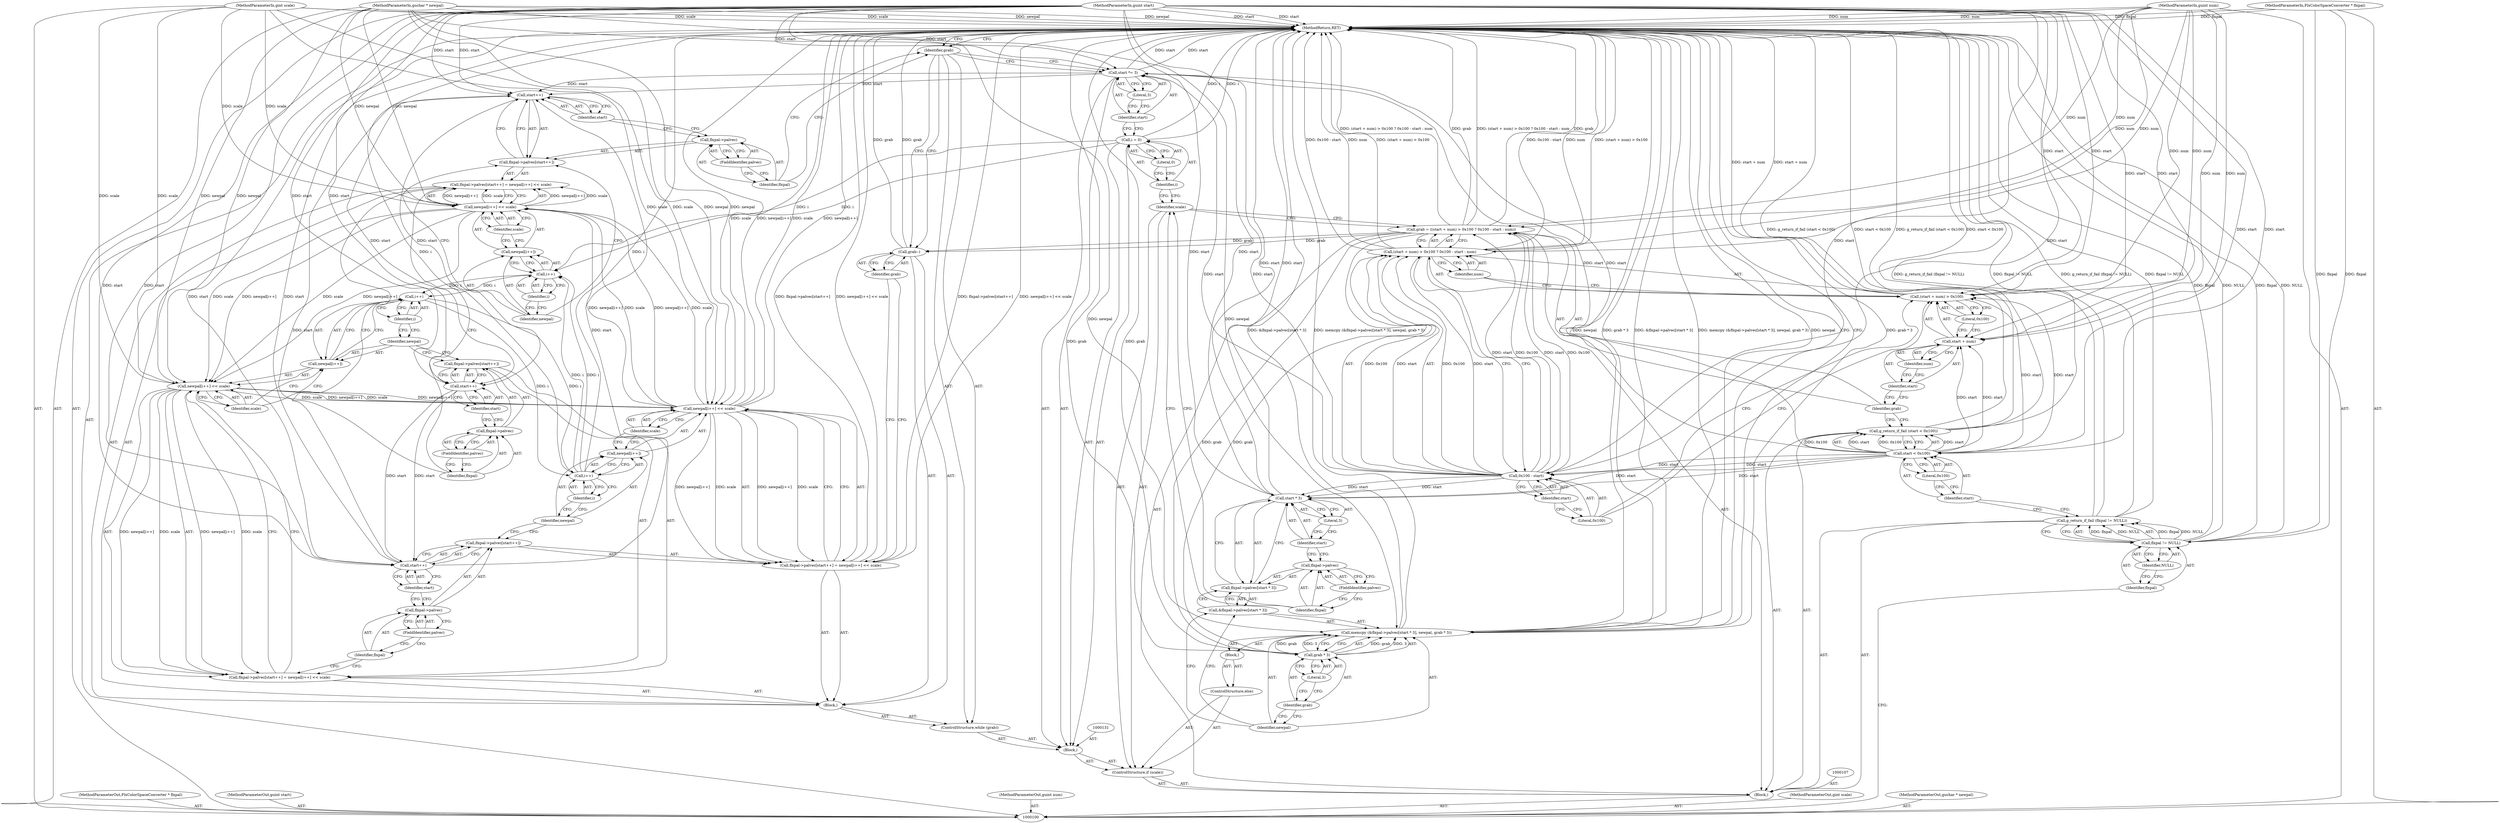 digraph "0_gstreamer_153a8ae752c90d07190ef45803422a4f71ea8bff" {
"1000197" [label="(MethodReturn,RET)"];
"1000101" [label="(MethodParameterIn,FlxColorSpaceConverter * flxpal)"];
"1000289" [label="(MethodParameterOut,FlxColorSpaceConverter * flxpal)"];
"1000102" [label="(MethodParameterIn,guint start)"];
"1000290" [label="(MethodParameterOut,guint start)"];
"1000103" [label="(MethodParameterIn,guint num)"];
"1000291" [label="(MethodParameterOut,guint num)"];
"1000128" [label="(ControlStructure,if (scale))"];
"1000129" [label="(Identifier,scale)"];
"1000134" [label="(Literal,0)"];
"1000130" [label="(Block,)"];
"1000132" [label="(Call,i = 0)"];
"1000133" [label="(Identifier,i)"];
"1000137" [label="(Literal,3)"];
"1000135" [label="(Call,start *= 3)"];
"1000136" [label="(Identifier,start)"];
"1000139" [label="(Identifier,grab)"];
"1000140" [label="(Block,)"];
"1000138" [label="(ControlStructure,while (grab))"];
"1000145" [label="(FieldIdentifier,palvec)"];
"1000146" [label="(Call,start++)"];
"1000147" [label="(Identifier,start)"];
"1000148" [label="(Call,newpal[i++] << scale)"];
"1000149" [label="(Call,newpal[i++])"];
"1000150" [label="(Identifier,newpal)"];
"1000151" [label="(Call,i++)"];
"1000152" [label="(Identifier,i)"];
"1000153" [label="(Identifier,scale)"];
"1000141" [label="(Call,flxpal->palvec[start++] = newpal[i++] << scale)"];
"1000142" [label="(Call,flxpal->palvec[start++])"];
"1000143" [label="(Call,flxpal->palvec)"];
"1000144" [label="(Identifier,flxpal)"];
"1000158" [label="(FieldIdentifier,palvec)"];
"1000159" [label="(Call,start++)"];
"1000160" [label="(Identifier,start)"];
"1000161" [label="(Call,newpal[i++] << scale)"];
"1000162" [label="(Call,newpal[i++])"];
"1000163" [label="(Identifier,newpal)"];
"1000164" [label="(Call,i++)"];
"1000165" [label="(Identifier,i)"];
"1000166" [label="(Identifier,scale)"];
"1000154" [label="(Call,flxpal->palvec[start++] = newpal[i++] << scale)"];
"1000155" [label="(Call,flxpal->palvec[start++])"];
"1000156" [label="(Call,flxpal->palvec)"];
"1000157" [label="(Identifier,flxpal)"];
"1000171" [label="(FieldIdentifier,palvec)"];
"1000172" [label="(Call,start++)"];
"1000173" [label="(Identifier,start)"];
"1000174" [label="(Call,newpal[i++] << scale)"];
"1000175" [label="(Call,newpal[i++])"];
"1000176" [label="(Identifier,newpal)"];
"1000177" [label="(Call,i++)"];
"1000178" [label="(Identifier,i)"];
"1000179" [label="(Identifier,scale)"];
"1000167" [label="(Call,flxpal->palvec[start++] = newpal[i++] << scale)"];
"1000168" [label="(Call,flxpal->palvec[start++])"];
"1000169" [label="(Call,flxpal->palvec)"];
"1000170" [label="(Identifier,flxpal)"];
"1000180" [label="(Call,grab--)"];
"1000181" [label="(Identifier,grab)"];
"1000105" [label="(MethodParameterIn,gint scale)"];
"1000293" [label="(MethodParameterOut,gint scale)"];
"1000104" [label="(MethodParameterIn,guchar * newpal)"];
"1000292" [label="(MethodParameterOut,guchar * newpal)"];
"1000183" [label="(Block,)"];
"1000182" [label="(ControlStructure,else)"];
"1000185" [label="(Call,&flxpal->palvec[start * 3])"];
"1000186" [label="(Call,flxpal->palvec[start * 3])"];
"1000187" [label="(Call,flxpal->palvec)"];
"1000188" [label="(Identifier,flxpal)"];
"1000189" [label="(FieldIdentifier,palvec)"];
"1000190" [label="(Call,start * 3)"];
"1000191" [label="(Identifier,start)"];
"1000192" [label="(Literal,3)"];
"1000193" [label="(Identifier,newpal)"];
"1000194" [label="(Call,grab * 3)"];
"1000195" [label="(Identifier,grab)"];
"1000184" [label="(Call,memcpy (&flxpal->palvec[start * 3], newpal, grab * 3))"];
"1000196" [label="(Literal,3)"];
"1000106" [label="(Block,)"];
"1000108" [label="(Call,g_return_if_fail (flxpal != NULL))"];
"1000109" [label="(Call,flxpal != NULL)"];
"1000110" [label="(Identifier,flxpal)"];
"1000111" [label="(Identifier,NULL)"];
"1000112" [label="(Call,g_return_if_fail (start < 0x100))"];
"1000113" [label="(Call,start < 0x100)"];
"1000114" [label="(Identifier,start)"];
"1000115" [label="(Literal,0x100)"];
"1000118" [label="(Call,(start + num) > 0x100 ? 0x100 - start : num)"];
"1000119" [label="(Call,(start + num) > 0x100)"];
"1000120" [label="(Call,start + num)"];
"1000121" [label="(Identifier,start)"];
"1000122" [label="(Identifier,num)"];
"1000116" [label="(Call,grab = ((start + num) > 0x100 ? 0x100 - start : num))"];
"1000117" [label="(Identifier,grab)"];
"1000123" [label="(Literal,0x100)"];
"1000124" [label="(Call,0x100 - start)"];
"1000125" [label="(Literal,0x100)"];
"1000126" [label="(Identifier,start)"];
"1000127" [label="(Identifier,num)"];
"1000197" -> "1000100"  [label="AST: "];
"1000197" -> "1000139"  [label="CFG: "];
"1000197" -> "1000184"  [label="CFG: "];
"1000167" -> "1000197"  [label="DDG: flxpal->palvec[start++]"];
"1000167" -> "1000197"  [label="DDG: newpal[i++] << scale"];
"1000184" -> "1000197"  [label="DDG: grab * 3"];
"1000184" -> "1000197"  [label="DDG: &flxpal->palvec[start * 3]"];
"1000184" -> "1000197"  [label="DDG: memcpy (&flxpal->palvec[start * 3], newpal, grab * 3)"];
"1000184" -> "1000197"  [label="DDG: newpal"];
"1000108" -> "1000197"  [label="DDG: g_return_if_fail (flxpal != NULL)"];
"1000108" -> "1000197"  [label="DDG: flxpal != NULL"];
"1000105" -> "1000197"  [label="DDG: scale"];
"1000180" -> "1000197"  [label="DDG: grab"];
"1000118" -> "1000197"  [label="DDG: num"];
"1000118" -> "1000197"  [label="DDG: (start + num) > 0x100"];
"1000118" -> "1000197"  [label="DDG: 0x100 - start"];
"1000116" -> "1000197"  [label="DDG: (start + num) > 0x100 ? 0x100 - start : num"];
"1000116" -> "1000197"  [label="DDG: grab"];
"1000135" -> "1000197"  [label="DDG: start"];
"1000177" -> "1000197"  [label="DDG: i"];
"1000174" -> "1000197"  [label="DDG: scale"];
"1000174" -> "1000197"  [label="DDG: newpal[i++]"];
"1000104" -> "1000197"  [label="DDG: newpal"];
"1000194" -> "1000197"  [label="DDG: grab"];
"1000103" -> "1000197"  [label="DDG: num"];
"1000190" -> "1000197"  [label="DDG: start"];
"1000132" -> "1000197"  [label="DDG: i"];
"1000102" -> "1000197"  [label="DDG: start"];
"1000112" -> "1000197"  [label="DDG: g_return_if_fail (start < 0x100)"];
"1000112" -> "1000197"  [label="DDG: start < 0x100"];
"1000101" -> "1000197"  [label="DDG: flxpal"];
"1000109" -> "1000197"  [label="DDG: flxpal"];
"1000109" -> "1000197"  [label="DDG: NULL"];
"1000119" -> "1000197"  [label="DDG: start + num"];
"1000172" -> "1000197"  [label="DDG: start"];
"1000101" -> "1000100"  [label="AST: "];
"1000101" -> "1000197"  [label="DDG: flxpal"];
"1000101" -> "1000109"  [label="DDG: flxpal"];
"1000289" -> "1000100"  [label="AST: "];
"1000102" -> "1000100"  [label="AST: "];
"1000102" -> "1000197"  [label="DDG: start"];
"1000102" -> "1000113"  [label="DDG: start"];
"1000102" -> "1000119"  [label="DDG: start"];
"1000102" -> "1000120"  [label="DDG: start"];
"1000102" -> "1000124"  [label="DDG: start"];
"1000102" -> "1000135"  [label="DDG: start"];
"1000102" -> "1000146"  [label="DDG: start"];
"1000102" -> "1000159"  [label="DDG: start"];
"1000102" -> "1000172"  [label="DDG: start"];
"1000102" -> "1000190"  [label="DDG: start"];
"1000290" -> "1000100"  [label="AST: "];
"1000103" -> "1000100"  [label="AST: "];
"1000103" -> "1000197"  [label="DDG: num"];
"1000103" -> "1000116"  [label="DDG: num"];
"1000103" -> "1000119"  [label="DDG: num"];
"1000103" -> "1000120"  [label="DDG: num"];
"1000103" -> "1000118"  [label="DDG: num"];
"1000291" -> "1000100"  [label="AST: "];
"1000128" -> "1000106"  [label="AST: "];
"1000129" -> "1000128"  [label="AST: "];
"1000130" -> "1000128"  [label="AST: "];
"1000182" -> "1000128"  [label="AST: "];
"1000129" -> "1000128"  [label="AST: "];
"1000129" -> "1000116"  [label="CFG: "];
"1000133" -> "1000129"  [label="CFG: "];
"1000188" -> "1000129"  [label="CFG: "];
"1000134" -> "1000132"  [label="AST: "];
"1000134" -> "1000133"  [label="CFG: "];
"1000132" -> "1000134"  [label="CFG: "];
"1000130" -> "1000128"  [label="AST: "];
"1000131" -> "1000130"  [label="AST: "];
"1000132" -> "1000130"  [label="AST: "];
"1000135" -> "1000130"  [label="AST: "];
"1000138" -> "1000130"  [label="AST: "];
"1000132" -> "1000130"  [label="AST: "];
"1000132" -> "1000134"  [label="CFG: "];
"1000133" -> "1000132"  [label="AST: "];
"1000134" -> "1000132"  [label="AST: "];
"1000136" -> "1000132"  [label="CFG: "];
"1000132" -> "1000197"  [label="DDG: i"];
"1000132" -> "1000151"  [label="DDG: i"];
"1000133" -> "1000132"  [label="AST: "];
"1000133" -> "1000129"  [label="CFG: "];
"1000134" -> "1000133"  [label="CFG: "];
"1000137" -> "1000135"  [label="AST: "];
"1000137" -> "1000136"  [label="CFG: "];
"1000135" -> "1000137"  [label="CFG: "];
"1000135" -> "1000130"  [label="AST: "];
"1000135" -> "1000137"  [label="CFG: "];
"1000136" -> "1000135"  [label="AST: "];
"1000137" -> "1000135"  [label="AST: "];
"1000139" -> "1000135"  [label="CFG: "];
"1000135" -> "1000197"  [label="DDG: start"];
"1000124" -> "1000135"  [label="DDG: start"];
"1000102" -> "1000135"  [label="DDG: start"];
"1000113" -> "1000135"  [label="DDG: start"];
"1000135" -> "1000146"  [label="DDG: start"];
"1000136" -> "1000135"  [label="AST: "];
"1000136" -> "1000132"  [label="CFG: "];
"1000137" -> "1000136"  [label="CFG: "];
"1000139" -> "1000138"  [label="AST: "];
"1000139" -> "1000180"  [label="CFG: "];
"1000139" -> "1000135"  [label="CFG: "];
"1000144" -> "1000139"  [label="CFG: "];
"1000197" -> "1000139"  [label="CFG: "];
"1000140" -> "1000138"  [label="AST: "];
"1000141" -> "1000140"  [label="AST: "];
"1000154" -> "1000140"  [label="AST: "];
"1000167" -> "1000140"  [label="AST: "];
"1000180" -> "1000140"  [label="AST: "];
"1000138" -> "1000130"  [label="AST: "];
"1000139" -> "1000138"  [label="AST: "];
"1000140" -> "1000138"  [label="AST: "];
"1000145" -> "1000143"  [label="AST: "];
"1000145" -> "1000144"  [label="CFG: "];
"1000143" -> "1000145"  [label="CFG: "];
"1000146" -> "1000142"  [label="AST: "];
"1000146" -> "1000147"  [label="CFG: "];
"1000147" -> "1000146"  [label="AST: "];
"1000142" -> "1000146"  [label="CFG: "];
"1000172" -> "1000146"  [label="DDG: start"];
"1000135" -> "1000146"  [label="DDG: start"];
"1000102" -> "1000146"  [label="DDG: start"];
"1000146" -> "1000159"  [label="DDG: start"];
"1000147" -> "1000146"  [label="AST: "];
"1000147" -> "1000143"  [label="CFG: "];
"1000146" -> "1000147"  [label="CFG: "];
"1000148" -> "1000141"  [label="AST: "];
"1000148" -> "1000153"  [label="CFG: "];
"1000149" -> "1000148"  [label="AST: "];
"1000153" -> "1000148"  [label="AST: "];
"1000141" -> "1000148"  [label="CFG: "];
"1000148" -> "1000141"  [label="DDG: newpal[i++]"];
"1000148" -> "1000141"  [label="DDG: scale"];
"1000174" -> "1000148"  [label="DDG: newpal[i++]"];
"1000174" -> "1000148"  [label="DDG: scale"];
"1000104" -> "1000148"  [label="DDG: newpal"];
"1000105" -> "1000148"  [label="DDG: scale"];
"1000148" -> "1000161"  [label="DDG: newpal[i++]"];
"1000148" -> "1000161"  [label="DDG: scale"];
"1000149" -> "1000148"  [label="AST: "];
"1000149" -> "1000151"  [label="CFG: "];
"1000150" -> "1000149"  [label="AST: "];
"1000151" -> "1000149"  [label="AST: "];
"1000153" -> "1000149"  [label="CFG: "];
"1000150" -> "1000149"  [label="AST: "];
"1000150" -> "1000142"  [label="CFG: "];
"1000152" -> "1000150"  [label="CFG: "];
"1000151" -> "1000149"  [label="AST: "];
"1000151" -> "1000152"  [label="CFG: "];
"1000152" -> "1000151"  [label="AST: "];
"1000149" -> "1000151"  [label="CFG: "];
"1000177" -> "1000151"  [label="DDG: i"];
"1000132" -> "1000151"  [label="DDG: i"];
"1000151" -> "1000164"  [label="DDG: i"];
"1000152" -> "1000151"  [label="AST: "];
"1000152" -> "1000150"  [label="CFG: "];
"1000151" -> "1000152"  [label="CFG: "];
"1000153" -> "1000148"  [label="AST: "];
"1000153" -> "1000149"  [label="CFG: "];
"1000148" -> "1000153"  [label="CFG: "];
"1000141" -> "1000140"  [label="AST: "];
"1000141" -> "1000148"  [label="CFG: "];
"1000142" -> "1000141"  [label="AST: "];
"1000148" -> "1000141"  [label="AST: "];
"1000157" -> "1000141"  [label="CFG: "];
"1000148" -> "1000141"  [label="DDG: newpal[i++]"];
"1000148" -> "1000141"  [label="DDG: scale"];
"1000142" -> "1000141"  [label="AST: "];
"1000142" -> "1000146"  [label="CFG: "];
"1000143" -> "1000142"  [label="AST: "];
"1000146" -> "1000142"  [label="AST: "];
"1000150" -> "1000142"  [label="CFG: "];
"1000143" -> "1000142"  [label="AST: "];
"1000143" -> "1000145"  [label="CFG: "];
"1000144" -> "1000143"  [label="AST: "];
"1000145" -> "1000143"  [label="AST: "];
"1000147" -> "1000143"  [label="CFG: "];
"1000144" -> "1000143"  [label="AST: "];
"1000144" -> "1000139"  [label="CFG: "];
"1000145" -> "1000144"  [label="CFG: "];
"1000158" -> "1000156"  [label="AST: "];
"1000158" -> "1000157"  [label="CFG: "];
"1000156" -> "1000158"  [label="CFG: "];
"1000159" -> "1000155"  [label="AST: "];
"1000159" -> "1000160"  [label="CFG: "];
"1000160" -> "1000159"  [label="AST: "];
"1000155" -> "1000159"  [label="CFG: "];
"1000146" -> "1000159"  [label="DDG: start"];
"1000102" -> "1000159"  [label="DDG: start"];
"1000159" -> "1000172"  [label="DDG: start"];
"1000160" -> "1000159"  [label="AST: "];
"1000160" -> "1000156"  [label="CFG: "];
"1000159" -> "1000160"  [label="CFG: "];
"1000161" -> "1000154"  [label="AST: "];
"1000161" -> "1000166"  [label="CFG: "];
"1000162" -> "1000161"  [label="AST: "];
"1000166" -> "1000161"  [label="AST: "];
"1000154" -> "1000161"  [label="CFG: "];
"1000161" -> "1000154"  [label="DDG: newpal[i++]"];
"1000161" -> "1000154"  [label="DDG: scale"];
"1000148" -> "1000161"  [label="DDG: newpal[i++]"];
"1000148" -> "1000161"  [label="DDG: scale"];
"1000104" -> "1000161"  [label="DDG: newpal"];
"1000105" -> "1000161"  [label="DDG: scale"];
"1000161" -> "1000174"  [label="DDG: newpal[i++]"];
"1000161" -> "1000174"  [label="DDG: scale"];
"1000162" -> "1000161"  [label="AST: "];
"1000162" -> "1000164"  [label="CFG: "];
"1000163" -> "1000162"  [label="AST: "];
"1000164" -> "1000162"  [label="AST: "];
"1000166" -> "1000162"  [label="CFG: "];
"1000163" -> "1000162"  [label="AST: "];
"1000163" -> "1000155"  [label="CFG: "];
"1000165" -> "1000163"  [label="CFG: "];
"1000164" -> "1000162"  [label="AST: "];
"1000164" -> "1000165"  [label="CFG: "];
"1000165" -> "1000164"  [label="AST: "];
"1000162" -> "1000164"  [label="CFG: "];
"1000151" -> "1000164"  [label="DDG: i"];
"1000164" -> "1000177"  [label="DDG: i"];
"1000165" -> "1000164"  [label="AST: "];
"1000165" -> "1000163"  [label="CFG: "];
"1000164" -> "1000165"  [label="CFG: "];
"1000166" -> "1000161"  [label="AST: "];
"1000166" -> "1000162"  [label="CFG: "];
"1000161" -> "1000166"  [label="CFG: "];
"1000154" -> "1000140"  [label="AST: "];
"1000154" -> "1000161"  [label="CFG: "];
"1000155" -> "1000154"  [label="AST: "];
"1000161" -> "1000154"  [label="AST: "];
"1000170" -> "1000154"  [label="CFG: "];
"1000161" -> "1000154"  [label="DDG: newpal[i++]"];
"1000161" -> "1000154"  [label="DDG: scale"];
"1000155" -> "1000154"  [label="AST: "];
"1000155" -> "1000159"  [label="CFG: "];
"1000156" -> "1000155"  [label="AST: "];
"1000159" -> "1000155"  [label="AST: "];
"1000163" -> "1000155"  [label="CFG: "];
"1000156" -> "1000155"  [label="AST: "];
"1000156" -> "1000158"  [label="CFG: "];
"1000157" -> "1000156"  [label="AST: "];
"1000158" -> "1000156"  [label="AST: "];
"1000160" -> "1000156"  [label="CFG: "];
"1000157" -> "1000156"  [label="AST: "];
"1000157" -> "1000141"  [label="CFG: "];
"1000158" -> "1000157"  [label="CFG: "];
"1000171" -> "1000169"  [label="AST: "];
"1000171" -> "1000170"  [label="CFG: "];
"1000169" -> "1000171"  [label="CFG: "];
"1000172" -> "1000168"  [label="AST: "];
"1000172" -> "1000173"  [label="CFG: "];
"1000173" -> "1000172"  [label="AST: "];
"1000168" -> "1000172"  [label="CFG: "];
"1000172" -> "1000197"  [label="DDG: start"];
"1000172" -> "1000146"  [label="DDG: start"];
"1000159" -> "1000172"  [label="DDG: start"];
"1000102" -> "1000172"  [label="DDG: start"];
"1000173" -> "1000172"  [label="AST: "];
"1000173" -> "1000169"  [label="CFG: "];
"1000172" -> "1000173"  [label="CFG: "];
"1000174" -> "1000167"  [label="AST: "];
"1000174" -> "1000179"  [label="CFG: "];
"1000175" -> "1000174"  [label="AST: "];
"1000179" -> "1000174"  [label="AST: "];
"1000167" -> "1000174"  [label="CFG: "];
"1000174" -> "1000197"  [label="DDG: scale"];
"1000174" -> "1000197"  [label="DDG: newpal[i++]"];
"1000174" -> "1000148"  [label="DDG: newpal[i++]"];
"1000174" -> "1000148"  [label="DDG: scale"];
"1000174" -> "1000167"  [label="DDG: newpal[i++]"];
"1000174" -> "1000167"  [label="DDG: scale"];
"1000161" -> "1000174"  [label="DDG: newpal[i++]"];
"1000161" -> "1000174"  [label="DDG: scale"];
"1000104" -> "1000174"  [label="DDG: newpal"];
"1000105" -> "1000174"  [label="DDG: scale"];
"1000175" -> "1000174"  [label="AST: "];
"1000175" -> "1000177"  [label="CFG: "];
"1000176" -> "1000175"  [label="AST: "];
"1000177" -> "1000175"  [label="AST: "];
"1000179" -> "1000175"  [label="CFG: "];
"1000176" -> "1000175"  [label="AST: "];
"1000176" -> "1000168"  [label="CFG: "];
"1000178" -> "1000176"  [label="CFG: "];
"1000177" -> "1000175"  [label="AST: "];
"1000177" -> "1000178"  [label="CFG: "];
"1000178" -> "1000177"  [label="AST: "];
"1000175" -> "1000177"  [label="CFG: "];
"1000177" -> "1000197"  [label="DDG: i"];
"1000177" -> "1000151"  [label="DDG: i"];
"1000164" -> "1000177"  [label="DDG: i"];
"1000178" -> "1000177"  [label="AST: "];
"1000178" -> "1000176"  [label="CFG: "];
"1000177" -> "1000178"  [label="CFG: "];
"1000179" -> "1000174"  [label="AST: "];
"1000179" -> "1000175"  [label="CFG: "];
"1000174" -> "1000179"  [label="CFG: "];
"1000167" -> "1000140"  [label="AST: "];
"1000167" -> "1000174"  [label="CFG: "];
"1000168" -> "1000167"  [label="AST: "];
"1000174" -> "1000167"  [label="AST: "];
"1000181" -> "1000167"  [label="CFG: "];
"1000167" -> "1000197"  [label="DDG: flxpal->palvec[start++]"];
"1000167" -> "1000197"  [label="DDG: newpal[i++] << scale"];
"1000174" -> "1000167"  [label="DDG: newpal[i++]"];
"1000174" -> "1000167"  [label="DDG: scale"];
"1000168" -> "1000167"  [label="AST: "];
"1000168" -> "1000172"  [label="CFG: "];
"1000169" -> "1000168"  [label="AST: "];
"1000172" -> "1000168"  [label="AST: "];
"1000176" -> "1000168"  [label="CFG: "];
"1000169" -> "1000168"  [label="AST: "];
"1000169" -> "1000171"  [label="CFG: "];
"1000170" -> "1000169"  [label="AST: "];
"1000171" -> "1000169"  [label="AST: "];
"1000173" -> "1000169"  [label="CFG: "];
"1000170" -> "1000169"  [label="AST: "];
"1000170" -> "1000154"  [label="CFG: "];
"1000171" -> "1000170"  [label="CFG: "];
"1000180" -> "1000140"  [label="AST: "];
"1000180" -> "1000181"  [label="CFG: "];
"1000181" -> "1000180"  [label="AST: "];
"1000139" -> "1000180"  [label="CFG: "];
"1000180" -> "1000197"  [label="DDG: grab"];
"1000116" -> "1000180"  [label="DDG: grab"];
"1000181" -> "1000180"  [label="AST: "];
"1000181" -> "1000167"  [label="CFG: "];
"1000180" -> "1000181"  [label="CFG: "];
"1000105" -> "1000100"  [label="AST: "];
"1000105" -> "1000197"  [label="DDG: scale"];
"1000105" -> "1000148"  [label="DDG: scale"];
"1000105" -> "1000161"  [label="DDG: scale"];
"1000105" -> "1000174"  [label="DDG: scale"];
"1000293" -> "1000100"  [label="AST: "];
"1000104" -> "1000100"  [label="AST: "];
"1000104" -> "1000197"  [label="DDG: newpal"];
"1000104" -> "1000148"  [label="DDG: newpal"];
"1000104" -> "1000161"  [label="DDG: newpal"];
"1000104" -> "1000174"  [label="DDG: newpal"];
"1000104" -> "1000184"  [label="DDG: newpal"];
"1000292" -> "1000100"  [label="AST: "];
"1000183" -> "1000182"  [label="AST: "];
"1000184" -> "1000183"  [label="AST: "];
"1000182" -> "1000128"  [label="AST: "];
"1000183" -> "1000182"  [label="AST: "];
"1000185" -> "1000184"  [label="AST: "];
"1000185" -> "1000186"  [label="CFG: "];
"1000186" -> "1000185"  [label="AST: "];
"1000193" -> "1000185"  [label="CFG: "];
"1000186" -> "1000185"  [label="AST: "];
"1000186" -> "1000190"  [label="CFG: "];
"1000187" -> "1000186"  [label="AST: "];
"1000190" -> "1000186"  [label="AST: "];
"1000185" -> "1000186"  [label="CFG: "];
"1000187" -> "1000186"  [label="AST: "];
"1000187" -> "1000189"  [label="CFG: "];
"1000188" -> "1000187"  [label="AST: "];
"1000189" -> "1000187"  [label="AST: "];
"1000191" -> "1000187"  [label="CFG: "];
"1000188" -> "1000187"  [label="AST: "];
"1000188" -> "1000129"  [label="CFG: "];
"1000189" -> "1000188"  [label="CFG: "];
"1000189" -> "1000187"  [label="AST: "];
"1000189" -> "1000188"  [label="CFG: "];
"1000187" -> "1000189"  [label="CFG: "];
"1000190" -> "1000186"  [label="AST: "];
"1000190" -> "1000192"  [label="CFG: "];
"1000191" -> "1000190"  [label="AST: "];
"1000192" -> "1000190"  [label="AST: "];
"1000186" -> "1000190"  [label="CFG: "];
"1000190" -> "1000197"  [label="DDG: start"];
"1000124" -> "1000190"  [label="DDG: start"];
"1000102" -> "1000190"  [label="DDG: start"];
"1000113" -> "1000190"  [label="DDG: start"];
"1000191" -> "1000190"  [label="AST: "];
"1000191" -> "1000187"  [label="CFG: "];
"1000192" -> "1000191"  [label="CFG: "];
"1000192" -> "1000190"  [label="AST: "];
"1000192" -> "1000191"  [label="CFG: "];
"1000190" -> "1000192"  [label="CFG: "];
"1000193" -> "1000184"  [label="AST: "];
"1000193" -> "1000185"  [label="CFG: "];
"1000195" -> "1000193"  [label="CFG: "];
"1000194" -> "1000184"  [label="AST: "];
"1000194" -> "1000196"  [label="CFG: "];
"1000195" -> "1000194"  [label="AST: "];
"1000196" -> "1000194"  [label="AST: "];
"1000184" -> "1000194"  [label="CFG: "];
"1000194" -> "1000197"  [label="DDG: grab"];
"1000194" -> "1000184"  [label="DDG: grab"];
"1000194" -> "1000184"  [label="DDG: 3"];
"1000116" -> "1000194"  [label="DDG: grab"];
"1000195" -> "1000194"  [label="AST: "];
"1000195" -> "1000193"  [label="CFG: "];
"1000196" -> "1000195"  [label="CFG: "];
"1000184" -> "1000183"  [label="AST: "];
"1000184" -> "1000194"  [label="CFG: "];
"1000185" -> "1000184"  [label="AST: "];
"1000193" -> "1000184"  [label="AST: "];
"1000194" -> "1000184"  [label="AST: "];
"1000197" -> "1000184"  [label="CFG: "];
"1000184" -> "1000197"  [label="DDG: grab * 3"];
"1000184" -> "1000197"  [label="DDG: &flxpal->palvec[start * 3]"];
"1000184" -> "1000197"  [label="DDG: memcpy (&flxpal->palvec[start * 3], newpal, grab * 3)"];
"1000184" -> "1000197"  [label="DDG: newpal"];
"1000104" -> "1000184"  [label="DDG: newpal"];
"1000194" -> "1000184"  [label="DDG: grab"];
"1000194" -> "1000184"  [label="DDG: 3"];
"1000196" -> "1000194"  [label="AST: "];
"1000196" -> "1000195"  [label="CFG: "];
"1000194" -> "1000196"  [label="CFG: "];
"1000106" -> "1000100"  [label="AST: "];
"1000107" -> "1000106"  [label="AST: "];
"1000108" -> "1000106"  [label="AST: "];
"1000112" -> "1000106"  [label="AST: "];
"1000116" -> "1000106"  [label="AST: "];
"1000128" -> "1000106"  [label="AST: "];
"1000108" -> "1000106"  [label="AST: "];
"1000108" -> "1000109"  [label="CFG: "];
"1000109" -> "1000108"  [label="AST: "];
"1000114" -> "1000108"  [label="CFG: "];
"1000108" -> "1000197"  [label="DDG: g_return_if_fail (flxpal != NULL)"];
"1000108" -> "1000197"  [label="DDG: flxpal != NULL"];
"1000109" -> "1000108"  [label="DDG: flxpal"];
"1000109" -> "1000108"  [label="DDG: NULL"];
"1000109" -> "1000108"  [label="AST: "];
"1000109" -> "1000111"  [label="CFG: "];
"1000110" -> "1000109"  [label="AST: "];
"1000111" -> "1000109"  [label="AST: "];
"1000108" -> "1000109"  [label="CFG: "];
"1000109" -> "1000197"  [label="DDG: flxpal"];
"1000109" -> "1000197"  [label="DDG: NULL"];
"1000109" -> "1000108"  [label="DDG: flxpal"];
"1000109" -> "1000108"  [label="DDG: NULL"];
"1000101" -> "1000109"  [label="DDG: flxpal"];
"1000110" -> "1000109"  [label="AST: "];
"1000110" -> "1000100"  [label="CFG: "];
"1000111" -> "1000110"  [label="CFG: "];
"1000111" -> "1000109"  [label="AST: "];
"1000111" -> "1000110"  [label="CFG: "];
"1000109" -> "1000111"  [label="CFG: "];
"1000112" -> "1000106"  [label="AST: "];
"1000112" -> "1000113"  [label="CFG: "];
"1000113" -> "1000112"  [label="AST: "];
"1000117" -> "1000112"  [label="CFG: "];
"1000112" -> "1000197"  [label="DDG: g_return_if_fail (start < 0x100)"];
"1000112" -> "1000197"  [label="DDG: start < 0x100"];
"1000113" -> "1000112"  [label="DDG: start"];
"1000113" -> "1000112"  [label="DDG: 0x100"];
"1000113" -> "1000112"  [label="AST: "];
"1000113" -> "1000115"  [label="CFG: "];
"1000114" -> "1000113"  [label="AST: "];
"1000115" -> "1000113"  [label="AST: "];
"1000112" -> "1000113"  [label="CFG: "];
"1000113" -> "1000112"  [label="DDG: start"];
"1000113" -> "1000112"  [label="DDG: 0x100"];
"1000102" -> "1000113"  [label="DDG: start"];
"1000113" -> "1000119"  [label="DDG: start"];
"1000113" -> "1000120"  [label="DDG: start"];
"1000113" -> "1000124"  [label="DDG: start"];
"1000113" -> "1000135"  [label="DDG: start"];
"1000113" -> "1000190"  [label="DDG: start"];
"1000114" -> "1000113"  [label="AST: "];
"1000114" -> "1000108"  [label="CFG: "];
"1000115" -> "1000114"  [label="CFG: "];
"1000115" -> "1000113"  [label="AST: "];
"1000115" -> "1000114"  [label="CFG: "];
"1000113" -> "1000115"  [label="CFG: "];
"1000118" -> "1000116"  [label="AST: "];
"1000118" -> "1000124"  [label="CFG: "];
"1000118" -> "1000127"  [label="CFG: "];
"1000119" -> "1000118"  [label="AST: "];
"1000124" -> "1000118"  [label="AST: "];
"1000127" -> "1000118"  [label="AST: "];
"1000116" -> "1000118"  [label="CFG: "];
"1000118" -> "1000197"  [label="DDG: num"];
"1000118" -> "1000197"  [label="DDG: (start + num) > 0x100"];
"1000118" -> "1000197"  [label="DDG: 0x100 - start"];
"1000124" -> "1000118"  [label="DDG: 0x100"];
"1000124" -> "1000118"  [label="DDG: start"];
"1000103" -> "1000118"  [label="DDG: num"];
"1000119" -> "1000118"  [label="AST: "];
"1000119" -> "1000123"  [label="CFG: "];
"1000120" -> "1000119"  [label="AST: "];
"1000123" -> "1000119"  [label="AST: "];
"1000125" -> "1000119"  [label="CFG: "];
"1000127" -> "1000119"  [label="CFG: "];
"1000119" -> "1000197"  [label="DDG: start + num"];
"1000113" -> "1000119"  [label="DDG: start"];
"1000102" -> "1000119"  [label="DDG: start"];
"1000103" -> "1000119"  [label="DDG: num"];
"1000120" -> "1000119"  [label="AST: "];
"1000120" -> "1000122"  [label="CFG: "];
"1000121" -> "1000120"  [label="AST: "];
"1000122" -> "1000120"  [label="AST: "];
"1000123" -> "1000120"  [label="CFG: "];
"1000113" -> "1000120"  [label="DDG: start"];
"1000102" -> "1000120"  [label="DDG: start"];
"1000103" -> "1000120"  [label="DDG: num"];
"1000121" -> "1000120"  [label="AST: "];
"1000121" -> "1000117"  [label="CFG: "];
"1000122" -> "1000121"  [label="CFG: "];
"1000122" -> "1000120"  [label="AST: "];
"1000122" -> "1000121"  [label="CFG: "];
"1000120" -> "1000122"  [label="CFG: "];
"1000116" -> "1000106"  [label="AST: "];
"1000116" -> "1000118"  [label="CFG: "];
"1000117" -> "1000116"  [label="AST: "];
"1000118" -> "1000116"  [label="AST: "];
"1000129" -> "1000116"  [label="CFG: "];
"1000116" -> "1000197"  [label="DDG: (start + num) > 0x100 ? 0x100 - start : num"];
"1000116" -> "1000197"  [label="DDG: grab"];
"1000124" -> "1000116"  [label="DDG: 0x100"];
"1000124" -> "1000116"  [label="DDG: start"];
"1000103" -> "1000116"  [label="DDG: num"];
"1000116" -> "1000180"  [label="DDG: grab"];
"1000116" -> "1000194"  [label="DDG: grab"];
"1000117" -> "1000116"  [label="AST: "];
"1000117" -> "1000112"  [label="CFG: "];
"1000121" -> "1000117"  [label="CFG: "];
"1000123" -> "1000119"  [label="AST: "];
"1000123" -> "1000120"  [label="CFG: "];
"1000119" -> "1000123"  [label="CFG: "];
"1000124" -> "1000118"  [label="AST: "];
"1000124" -> "1000126"  [label="CFG: "];
"1000125" -> "1000124"  [label="AST: "];
"1000126" -> "1000124"  [label="AST: "];
"1000118" -> "1000124"  [label="CFG: "];
"1000124" -> "1000116"  [label="DDG: 0x100"];
"1000124" -> "1000116"  [label="DDG: start"];
"1000124" -> "1000118"  [label="DDG: 0x100"];
"1000124" -> "1000118"  [label="DDG: start"];
"1000102" -> "1000124"  [label="DDG: start"];
"1000113" -> "1000124"  [label="DDG: start"];
"1000124" -> "1000135"  [label="DDG: start"];
"1000124" -> "1000190"  [label="DDG: start"];
"1000125" -> "1000124"  [label="AST: "];
"1000125" -> "1000119"  [label="CFG: "];
"1000126" -> "1000125"  [label="CFG: "];
"1000126" -> "1000124"  [label="AST: "];
"1000126" -> "1000125"  [label="CFG: "];
"1000124" -> "1000126"  [label="CFG: "];
"1000127" -> "1000118"  [label="AST: "];
"1000127" -> "1000119"  [label="CFG: "];
"1000118" -> "1000127"  [label="CFG: "];
}
